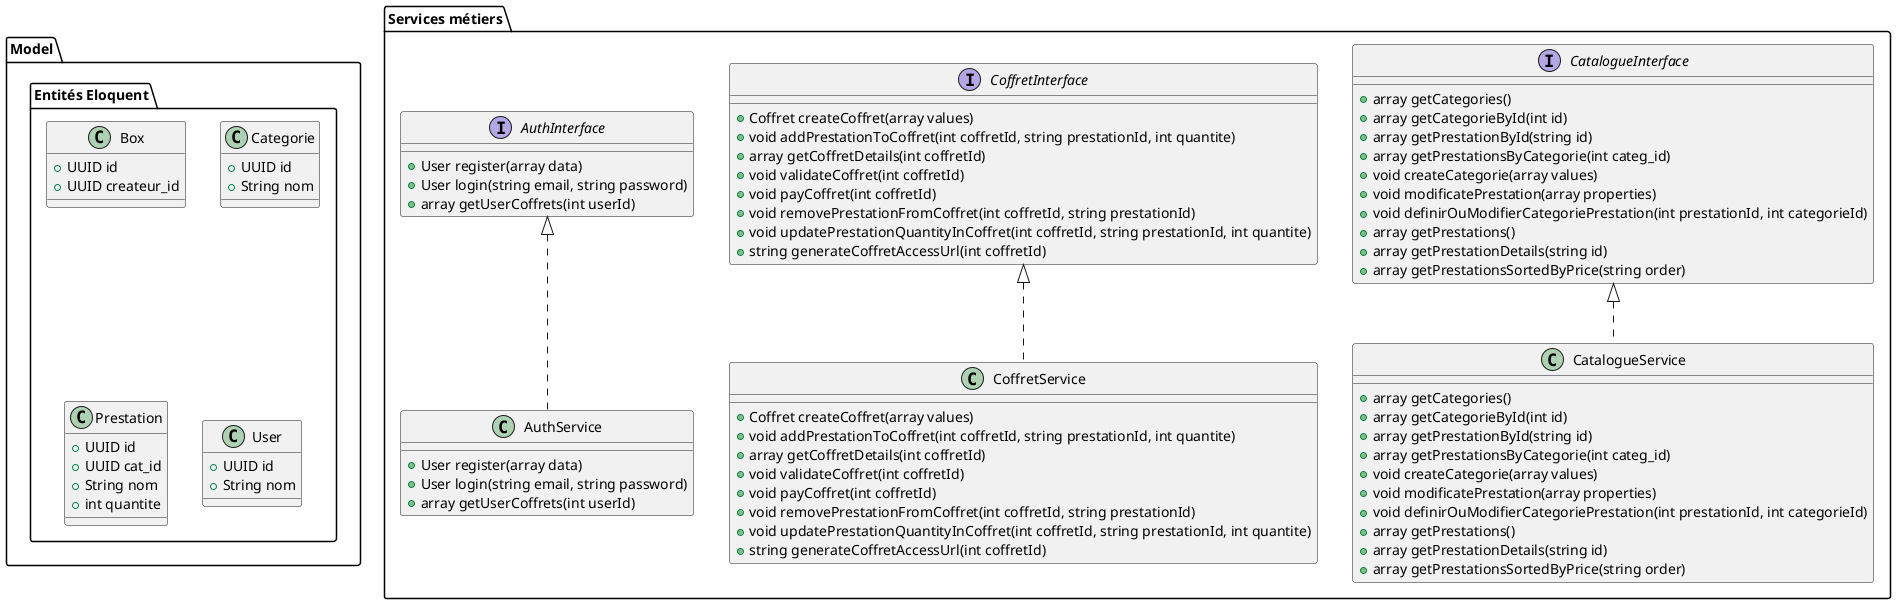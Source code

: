 @startuml Diagramme de Classe

' Définition des classes
package "Model" {
    package "Entités Eloquent" {
        class Box {
            +UUID id
            +UUID createur_id
        }

        class Categorie {
            +UUID id
            +String nom
        }

        class Prestation {
            +UUID id
            +UUID cat_id
            +String nom
            +int quantite
        }

        class User {
            +UUID id
            +String nom
        }
    }
}

' Définition des services métiers
package "Services métiers" {
    interface CatalogueInterface {
        +array getCategories()
        +array getCategorieById(int id)
        +array getPrestationById(string id)
        +array getPrestationsByCategorie(int categ_id)
        +void createCategorie(array values)
        +void modificatePrestation(array properties)
        +void definirOuModifierCategoriePrestation(int prestationId, int categorieId)
        +array getPrestations()
        +array getPrestationDetails(string id)
        +array getPrestationsSortedByPrice(string order)
    }

    interface CoffretInterface {
        +Coffret createCoffret(array values)
        +void addPrestationToCoffret(int coffretId, string prestationId, int quantite)
        +array getCoffretDetails(int coffretId)
        +void validateCoffret(int coffretId)
        +void payCoffret(int coffretId)
        +void removePrestationFromCoffret(int coffretId, string prestationId)
        +void updatePrestationQuantityInCoffret(int coffretId, string prestationId, int quantite)
        +string generateCoffretAccessUrl(int coffretId)
    }

    interface AuthInterface {
        +User register(array data)
        +User login(string email, string password)
        +array getUserCoffrets(int userId)
    }

    class CatalogueService implements CatalogueInterface {
        +array getCategories()
        +array getCategorieById(int id)
        +array getPrestationById(string id)
        +array getPrestationsByCategorie(int categ_id)
        +void createCategorie(array values)
        +void modificatePrestation(array properties)
        +void definirOuModifierCategoriePrestation(int prestationId, int categorieId)
        +array getPrestations()
        +array getPrestationDetails(string id)
        +array getPrestationsSortedByPrice(string order)
    }

    class CoffretService implements CoffretInterface {
        +Coffret createCoffret(array values)
        +void addPrestationToCoffret(int coffretId, string prestationId, int quantite)
        +array getCoffretDetails(int coffretId)
        +void validateCoffret(int coffretId)
        +void payCoffret(int coffretId)
        +void removePrestationFromCoffret(int coffretId, string prestationId)
        +void updatePrestationQuantityInCoffret(int coffretId, string prestationId, int quantite)
        +string generateCoffretAccessUrl(int coffretId)
    }

    class AuthService implements AuthInterface {
        +User register(array data)
        +User login(string email, string password)
        +array getUserCoffrets(int userId)
    }
}

@enduml
